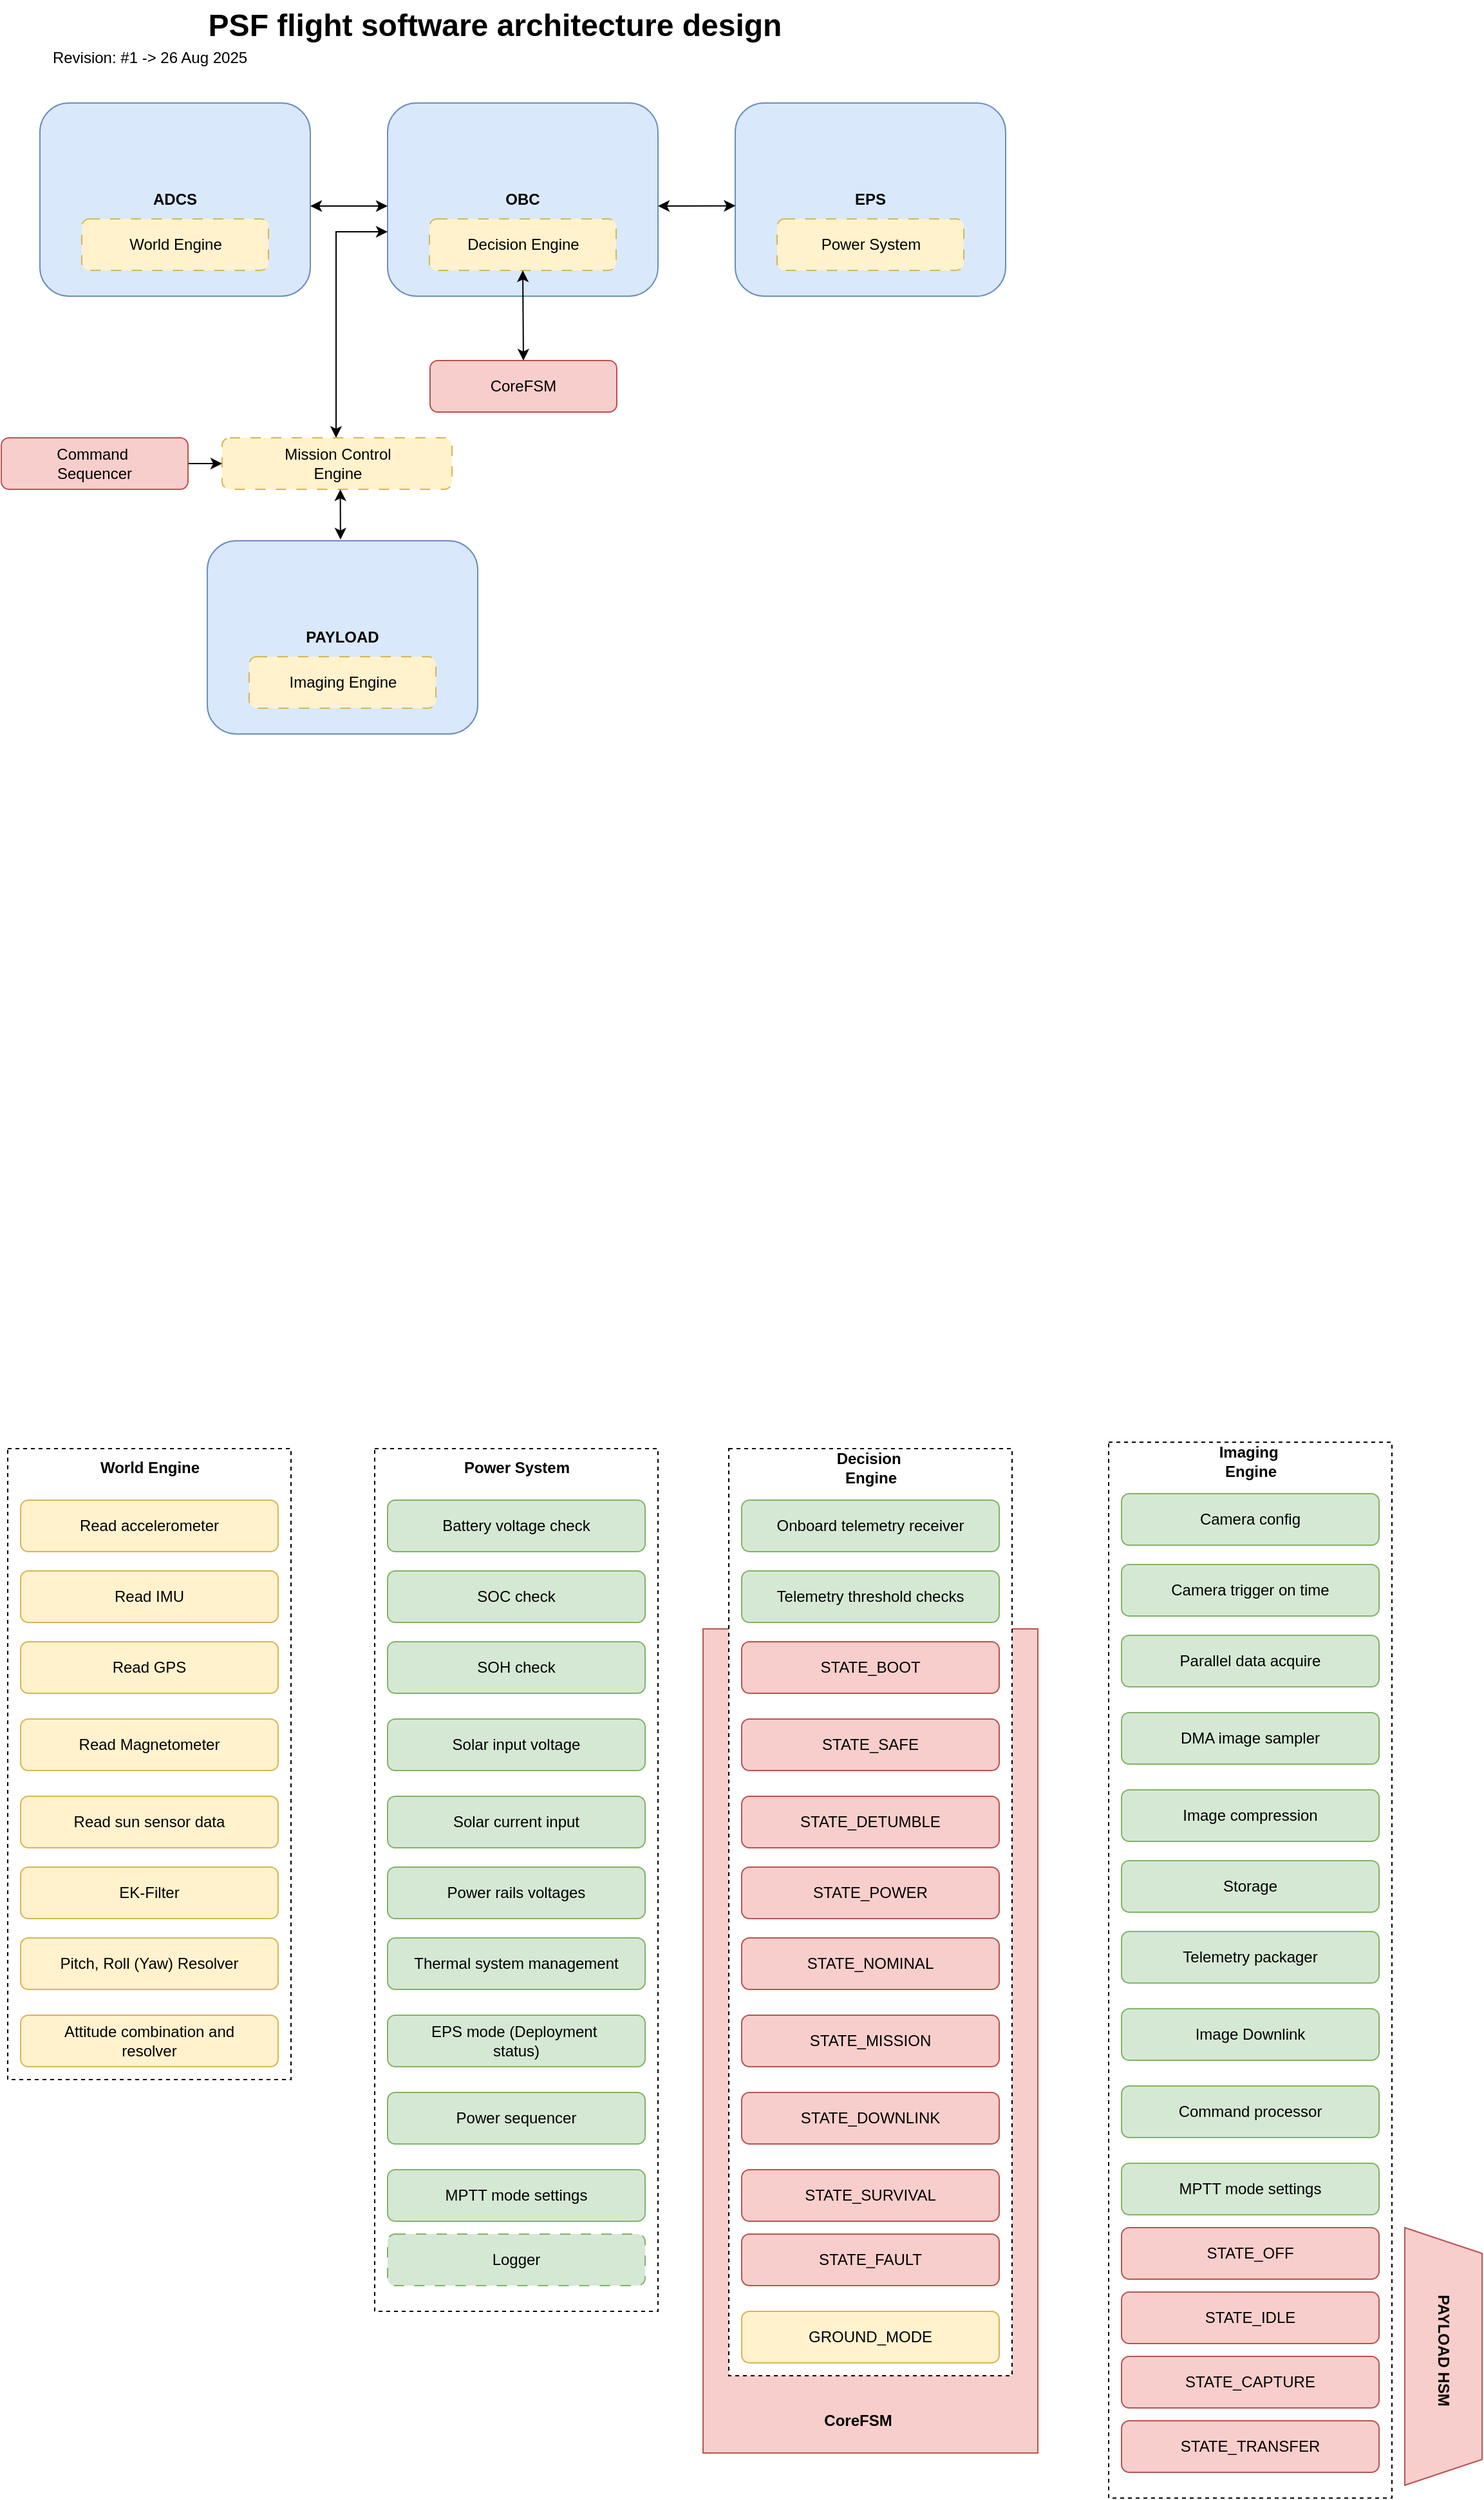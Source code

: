 <mxfile version="28.0.6">
  <diagram name="Page-1" id="FRkkPbEm9CwAqfSYTeEQ">
    <mxGraphModel dx="1426" dy="859" grid="1" gridSize="10" guides="1" tooltips="1" connect="1" arrows="1" fold="1" page="1" pageScale="1" pageWidth="850" pageHeight="1100" math="0" shadow="0">
      <root>
        <mxCell id="0" />
        <mxCell id="1" parent="0" />
        <mxCell id="jgiwaZmRZfAXH9g5tH43-1" value="PSF flight software architecture design" style="text;strokeColor=none;fillColor=none;html=1;fontSize=24;fontStyle=1;verticalAlign=middle;align=center;" vertex="1" parent="1">
          <mxGeometry x="353" y="40" width="100" height="40" as="geometry" />
        </mxCell>
        <mxCell id="jgiwaZmRZfAXH9g5tH43-2" value="Revision: #1 -&amp;gt; 26 Aug 2025" style="text;html=1;align=center;verticalAlign=middle;resizable=0;points=[];autosize=1;strokeColor=none;fillColor=none;" vertex="1" parent="1">
          <mxGeometry x="50" y="70" width="170" height="30" as="geometry" />
        </mxCell>
        <mxCell id="jgiwaZmRZfAXH9g5tH43-6" value="" style="group" vertex="1" connectable="0" parent="1">
          <mxGeometry x="50" y="120" width="210" height="150" as="geometry" />
        </mxCell>
        <mxCell id="jgiwaZmRZfAXH9g5tH43-8" value="" style="group" vertex="1" connectable="0" parent="jgiwaZmRZfAXH9g5tH43-6">
          <mxGeometry width="210" height="150" as="geometry" />
        </mxCell>
        <mxCell id="jgiwaZmRZfAXH9g5tH43-3" value="&lt;b&gt;ADCS&lt;/b&gt;" style="rounded=1;whiteSpace=wrap;html=1;fillColor=#dae8fc;strokeColor=#6c8ebf;" vertex="1" parent="jgiwaZmRZfAXH9g5tH43-8">
          <mxGeometry width="210" height="150" as="geometry" />
        </mxCell>
        <mxCell id="jgiwaZmRZfAXH9g5tH43-4" value="World Engine" style="rounded=1;whiteSpace=wrap;html=1;fillColor=#fff2cc;strokeColor=#d6b656;dashed=1;dashPattern=8 8;" vertex="1" parent="jgiwaZmRZfAXH9g5tH43-8">
          <mxGeometry x="32.5" y="90" width="145" height="40" as="geometry" />
        </mxCell>
        <mxCell id="jgiwaZmRZfAXH9g5tH43-9" value="" style="group" vertex="1" connectable="0" parent="1">
          <mxGeometry x="320" y="120" width="210" height="150" as="geometry" />
        </mxCell>
        <mxCell id="jgiwaZmRZfAXH9g5tH43-10" value="" style="group" vertex="1" connectable="0" parent="jgiwaZmRZfAXH9g5tH43-9">
          <mxGeometry width="210" height="150" as="geometry" />
        </mxCell>
        <mxCell id="jgiwaZmRZfAXH9g5tH43-11" value="&lt;b&gt;OBC&lt;/b&gt;" style="rounded=1;whiteSpace=wrap;html=1;fillColor=#dae8fc;strokeColor=#6c8ebf;" vertex="1" parent="jgiwaZmRZfAXH9g5tH43-10">
          <mxGeometry width="210" height="150" as="geometry" />
        </mxCell>
        <mxCell id="jgiwaZmRZfAXH9g5tH43-12" value="Decision Engine" style="rounded=1;whiteSpace=wrap;html=1;fillColor=#fff2cc;strokeColor=#d6b656;dashed=1;dashPattern=8 8;" vertex="1" parent="jgiwaZmRZfAXH9g5tH43-10">
          <mxGeometry x="32.5" y="90" width="145" height="40" as="geometry" />
        </mxCell>
        <mxCell id="jgiwaZmRZfAXH9g5tH43-13" value="" style="group" vertex="1" connectable="0" parent="1">
          <mxGeometry x="590" y="120" width="210" height="150" as="geometry" />
        </mxCell>
        <mxCell id="jgiwaZmRZfAXH9g5tH43-14" value="" style="group" vertex="1" connectable="0" parent="jgiwaZmRZfAXH9g5tH43-13">
          <mxGeometry width="210" height="150" as="geometry" />
        </mxCell>
        <mxCell id="jgiwaZmRZfAXH9g5tH43-15" value="&lt;b&gt;EPS&lt;/b&gt;" style="rounded=1;whiteSpace=wrap;html=1;fillColor=#dae8fc;strokeColor=#6c8ebf;" vertex="1" parent="jgiwaZmRZfAXH9g5tH43-14">
          <mxGeometry width="210" height="150" as="geometry" />
        </mxCell>
        <mxCell id="jgiwaZmRZfAXH9g5tH43-16" value="Power System" style="rounded=1;whiteSpace=wrap;html=1;fillColor=#fff2cc;strokeColor=#d6b656;dashed=1;dashPattern=8 8;" vertex="1" parent="jgiwaZmRZfAXH9g5tH43-14">
          <mxGeometry x="32.5" y="90" width="145" height="40" as="geometry" />
        </mxCell>
        <mxCell id="jgiwaZmRZfAXH9g5tH43-19" value="" style="endArrow=classic;startArrow=classic;html=1;rounded=0;entryX=0.001;entryY=0.532;entryDx=0;entryDy=0;entryPerimeter=0;" edge="1" parent="1" target="jgiwaZmRZfAXH9g5tH43-15">
          <mxGeometry width="50" height="50" relative="1" as="geometry">
            <mxPoint x="530" y="200" as="sourcePoint" />
            <mxPoint x="580" y="150" as="targetPoint" />
          </mxGeometry>
        </mxCell>
        <mxCell id="jgiwaZmRZfAXH9g5tH43-20" value="" style="endArrow=classic;startArrow=classic;html=1;rounded=0;entryX=0.001;entryY=0.532;entryDx=0;entryDy=0;entryPerimeter=0;" edge="1" parent="1">
          <mxGeometry width="50" height="50" relative="1" as="geometry">
            <mxPoint x="260" y="200" as="sourcePoint" />
            <mxPoint x="320" y="200" as="targetPoint" />
          </mxGeometry>
        </mxCell>
        <mxCell id="jgiwaZmRZfAXH9g5tH43-21" value="CoreFSM" style="rounded=1;whiteSpace=wrap;html=1;fillColor=#f8cecc;strokeColor=#b85450;" vertex="1" parent="1">
          <mxGeometry x="353" y="320" width="145" height="40" as="geometry" />
        </mxCell>
        <mxCell id="jgiwaZmRZfAXH9g5tH43-22" value="" style="endArrow=classic;startArrow=classic;html=1;rounded=0;entryX=0.5;entryY=0;entryDx=0;entryDy=0;" edge="1" parent="1" target="jgiwaZmRZfAXH9g5tH43-21">
          <mxGeometry width="50" height="50" relative="1" as="geometry">
            <mxPoint x="425.01" y="250" as="sourcePoint" />
            <mxPoint x="424.995" y="318" as="targetPoint" />
          </mxGeometry>
        </mxCell>
        <mxCell id="jgiwaZmRZfAXH9g5tH43-23" value="Mission Control&lt;div&gt;Engine&lt;/div&gt;" style="rounded=1;whiteSpace=wrap;html=1;fillColor=#fff2cc;strokeColor=#d6b656;dashed=1;dashPattern=8 8;" vertex="1" parent="1">
          <mxGeometry x="191.5" y="380" width="178.5" height="40" as="geometry" />
        </mxCell>
        <mxCell id="jgiwaZmRZfAXH9g5tH43-24" value="" style="group" vertex="1" connectable="0" parent="1">
          <mxGeometry x="180" y="460" width="210" height="150" as="geometry" />
        </mxCell>
        <mxCell id="jgiwaZmRZfAXH9g5tH43-25" value="" style="group" vertex="1" connectable="0" parent="jgiwaZmRZfAXH9g5tH43-24">
          <mxGeometry width="210" height="150" as="geometry" />
        </mxCell>
        <mxCell id="jgiwaZmRZfAXH9g5tH43-26" value="&lt;b&gt;PAYLOAD&lt;/b&gt;" style="rounded=1;whiteSpace=wrap;html=1;fillColor=#dae8fc;strokeColor=#6c8ebf;" vertex="1" parent="jgiwaZmRZfAXH9g5tH43-25">
          <mxGeometry width="210" height="150" as="geometry" />
        </mxCell>
        <mxCell id="jgiwaZmRZfAXH9g5tH43-27" value="Imaging Engine" style="rounded=1;whiteSpace=wrap;html=1;fillColor=#fff2cc;strokeColor=#d6b656;dashed=1;dashPattern=8 8;" vertex="1" parent="jgiwaZmRZfAXH9g5tH43-25">
          <mxGeometry x="32.5" y="90" width="145" height="40" as="geometry" />
        </mxCell>
        <mxCell id="jgiwaZmRZfAXH9g5tH43-29" value="" style="endArrow=classic;startArrow=classic;html=1;rounded=0;exitX=0;exitY=0.667;exitDx=0;exitDy=0;exitPerimeter=0;" edge="1" parent="1" source="jgiwaZmRZfAXH9g5tH43-11">
          <mxGeometry width="50" height="50" relative="1" as="geometry">
            <mxPoint x="319.76" y="361" as="sourcePoint" />
            <mxPoint x="280" y="380" as="targetPoint" />
            <Array as="points">
              <mxPoint x="280" y="220" />
            </Array>
          </mxGeometry>
        </mxCell>
        <mxCell id="jgiwaZmRZfAXH9g5tH43-30" value="" style="endArrow=classic;startArrow=classic;html=1;rounded=0;entryX=0.453;entryY=-0.009;entryDx=0;entryDy=0;entryPerimeter=0;exitX=0.502;exitY=1.014;exitDx=0;exitDy=0;exitPerimeter=0;" edge="1" parent="1">
          <mxGeometry width="50" height="50" relative="1" as="geometry">
            <mxPoint x="283.3" y="420" as="sourcePoint" />
            <mxPoint x="283.43" y="459" as="targetPoint" />
          </mxGeometry>
        </mxCell>
        <mxCell id="jgiwaZmRZfAXH9g5tH43-54" value="" style="edgeStyle=orthogonalEdgeStyle;rounded=0;orthogonalLoop=1;jettySize=auto;html=1;" edge="1" parent="1" source="jgiwaZmRZfAXH9g5tH43-53" target="jgiwaZmRZfAXH9g5tH43-23">
          <mxGeometry relative="1" as="geometry" />
        </mxCell>
        <mxCell id="jgiwaZmRZfAXH9g5tH43-53" value="Command&amp;nbsp;&lt;div&gt;Sequencer&lt;/div&gt;" style="rounded=1;whiteSpace=wrap;html=1;fillColor=#f8cecc;strokeColor=#b85450;" vertex="1" parent="1">
          <mxGeometry x="20" y="380" width="145" height="40" as="geometry" />
        </mxCell>
        <mxCell id="jgiwaZmRZfAXH9g5tH43-77" value="" style="group" vertex="1" connectable="0" parent="1">
          <mxGeometry x="25" y="1165" width="220" height="490" as="geometry" />
        </mxCell>
        <mxCell id="jgiwaZmRZfAXH9g5tH43-78" value="" style="whiteSpace=wrap;html=1;dashed=1;" vertex="1" parent="jgiwaZmRZfAXH9g5tH43-77">
          <mxGeometry width="220" height="490" as="geometry" />
        </mxCell>
        <mxCell id="jgiwaZmRZfAXH9g5tH43-79" value="Read accelerometer" style="rounded=1;whiteSpace=wrap;html=1;fillColor=#fff2cc;strokeColor=#d6b656;" vertex="1" parent="jgiwaZmRZfAXH9g5tH43-77">
          <mxGeometry x="10" y="40" width="200" height="40" as="geometry" />
        </mxCell>
        <mxCell id="jgiwaZmRZfAXH9g5tH43-80" value="&lt;span style=&quot;text-wrap-mode: wrap;&quot;&gt;&lt;b&gt;World Engine&lt;/b&gt;&lt;/span&gt;" style="text;html=1;align=center;verticalAlign=middle;resizable=0;points=[];autosize=1;strokeColor=none;fillColor=none;" vertex="1" parent="jgiwaZmRZfAXH9g5tH43-77">
          <mxGeometry x="60" width="100" height="30" as="geometry" />
        </mxCell>
        <mxCell id="jgiwaZmRZfAXH9g5tH43-81" value="Read IMU" style="rounded=1;whiteSpace=wrap;html=1;fillColor=#fff2cc;strokeColor=#d6b656;" vertex="1" parent="jgiwaZmRZfAXH9g5tH43-77">
          <mxGeometry x="10" y="95" width="200" height="40" as="geometry" />
        </mxCell>
        <mxCell id="jgiwaZmRZfAXH9g5tH43-82" value="Read GPS" style="rounded=1;whiteSpace=wrap;html=1;fillColor=#fff2cc;strokeColor=#d6b656;" vertex="1" parent="jgiwaZmRZfAXH9g5tH43-77">
          <mxGeometry x="10" y="150" width="200" height="40" as="geometry" />
        </mxCell>
        <mxCell id="jgiwaZmRZfAXH9g5tH43-83" value="Read Magnetometer" style="rounded=1;whiteSpace=wrap;html=1;fillColor=#fff2cc;strokeColor=#d6b656;" vertex="1" parent="jgiwaZmRZfAXH9g5tH43-77">
          <mxGeometry x="10" y="210" width="200" height="40" as="geometry" />
        </mxCell>
        <mxCell id="jgiwaZmRZfAXH9g5tH43-84" value="Read sun sensor data" style="rounded=1;whiteSpace=wrap;html=1;fillColor=#fff2cc;strokeColor=#d6b656;" vertex="1" parent="jgiwaZmRZfAXH9g5tH43-77">
          <mxGeometry x="10" y="270" width="200" height="40" as="geometry" />
        </mxCell>
        <mxCell id="jgiwaZmRZfAXH9g5tH43-85" value="EK-Filter" style="rounded=1;whiteSpace=wrap;html=1;fillColor=#fff2cc;strokeColor=#d6b656;" vertex="1" parent="jgiwaZmRZfAXH9g5tH43-77">
          <mxGeometry x="10" y="325" width="200" height="40" as="geometry" />
        </mxCell>
        <mxCell id="jgiwaZmRZfAXH9g5tH43-86" value="Pitch, Roll (Yaw) Resolver" style="rounded=1;whiteSpace=wrap;html=1;fillColor=#fff2cc;strokeColor=#d6b656;" vertex="1" parent="jgiwaZmRZfAXH9g5tH43-77">
          <mxGeometry x="10" y="380" width="200" height="40" as="geometry" />
        </mxCell>
        <mxCell id="jgiwaZmRZfAXH9g5tH43-87" value="Attitude combination and&lt;div&gt;resolver&lt;/div&gt;" style="rounded=1;whiteSpace=wrap;html=1;fillColor=#fff2cc;strokeColor=#d6b656;" vertex="1" parent="jgiwaZmRZfAXH9g5tH43-77">
          <mxGeometry x="10" y="440" width="200" height="40" as="geometry" />
        </mxCell>
        <mxCell id="jgiwaZmRZfAXH9g5tH43-88" value="" style="group" vertex="1" connectable="0" parent="1">
          <mxGeometry x="310" y="1165" width="220" height="670" as="geometry" />
        </mxCell>
        <mxCell id="jgiwaZmRZfAXH9g5tH43-89" value="" style="whiteSpace=wrap;html=1;dashed=1;container=0;" vertex="1" parent="jgiwaZmRZfAXH9g5tH43-88">
          <mxGeometry width="220" height="670" as="geometry" />
        </mxCell>
        <mxCell id="jgiwaZmRZfAXH9g5tH43-90" value="Battery voltage check" style="rounded=1;whiteSpace=wrap;html=1;fillColor=#d5e8d4;strokeColor=#82b366;container=0;" vertex="1" parent="jgiwaZmRZfAXH9g5tH43-88">
          <mxGeometry x="10" y="40" width="200" height="40" as="geometry" />
        </mxCell>
        <mxCell id="jgiwaZmRZfAXH9g5tH43-91" value="&lt;span style=&quot;text-wrap-mode: wrap;&quot;&gt;&lt;b&gt;Power System&lt;/b&gt;&lt;/span&gt;" style="text;html=1;align=center;verticalAlign=middle;resizable=0;points=[];autosize=1;strokeColor=none;fillColor=none;container=0;" vertex="1" parent="jgiwaZmRZfAXH9g5tH43-88">
          <mxGeometry x="55" width="110" height="30" as="geometry" />
        </mxCell>
        <mxCell id="jgiwaZmRZfAXH9g5tH43-92" value="SOC check" style="rounded=1;whiteSpace=wrap;html=1;fillColor=#d5e8d4;strokeColor=#82b366;container=0;" vertex="1" parent="jgiwaZmRZfAXH9g5tH43-88">
          <mxGeometry x="10" y="95" width="200" height="40" as="geometry" />
        </mxCell>
        <mxCell id="jgiwaZmRZfAXH9g5tH43-93" value="SOH check" style="rounded=1;whiteSpace=wrap;html=1;fillColor=#d5e8d4;strokeColor=#82b366;container=0;" vertex="1" parent="jgiwaZmRZfAXH9g5tH43-88">
          <mxGeometry x="10" y="150" width="200" height="40" as="geometry" />
        </mxCell>
        <mxCell id="jgiwaZmRZfAXH9g5tH43-94" value="Solar input voltage" style="rounded=1;whiteSpace=wrap;html=1;fillColor=#d5e8d4;strokeColor=#82b366;container=0;" vertex="1" parent="jgiwaZmRZfAXH9g5tH43-88">
          <mxGeometry x="10" y="210" width="200" height="40" as="geometry" />
        </mxCell>
        <mxCell id="jgiwaZmRZfAXH9g5tH43-95" value="Solar current input" style="rounded=1;whiteSpace=wrap;html=1;fillColor=#d5e8d4;strokeColor=#82b366;container=0;" vertex="1" parent="jgiwaZmRZfAXH9g5tH43-88">
          <mxGeometry x="10" y="270" width="200" height="40" as="geometry" />
        </mxCell>
        <mxCell id="jgiwaZmRZfAXH9g5tH43-96" value="Power rails voltages" style="rounded=1;whiteSpace=wrap;html=1;fillColor=#d5e8d4;strokeColor=#82b366;container=0;" vertex="1" parent="jgiwaZmRZfAXH9g5tH43-88">
          <mxGeometry x="10" y="325" width="200" height="40" as="geometry" />
        </mxCell>
        <mxCell id="jgiwaZmRZfAXH9g5tH43-97" value="Thermal system management" style="rounded=1;whiteSpace=wrap;html=1;fillColor=#d5e8d4;strokeColor=#82b366;container=0;" vertex="1" parent="jgiwaZmRZfAXH9g5tH43-88">
          <mxGeometry x="10" y="380" width="200" height="40" as="geometry" />
        </mxCell>
        <mxCell id="jgiwaZmRZfAXH9g5tH43-98" value="EPS mode (Deployment&amp;nbsp;&lt;div&gt;status)&lt;/div&gt;" style="rounded=1;whiteSpace=wrap;html=1;fillColor=#d5e8d4;strokeColor=#82b366;container=0;" vertex="1" parent="jgiwaZmRZfAXH9g5tH43-88">
          <mxGeometry x="10" y="440" width="200" height="40" as="geometry" />
        </mxCell>
        <mxCell id="jgiwaZmRZfAXH9g5tH43-99" value="Power sequencer" style="rounded=1;whiteSpace=wrap;html=1;fillColor=#d5e8d4;strokeColor=#82b366;container=0;" vertex="1" parent="jgiwaZmRZfAXH9g5tH43-88">
          <mxGeometry x="10" y="500" width="200" height="40" as="geometry" />
        </mxCell>
        <mxCell id="jgiwaZmRZfAXH9g5tH43-100" value="MPTT mode settings" style="rounded=1;whiteSpace=wrap;html=1;fillColor=#d5e8d4;strokeColor=#82b366;container=0;" vertex="1" parent="jgiwaZmRZfAXH9g5tH43-88">
          <mxGeometry x="10" y="560" width="200" height="40" as="geometry" />
        </mxCell>
        <mxCell id="jgiwaZmRZfAXH9g5tH43-101" value="Logger" style="rounded=1;whiteSpace=wrap;html=1;fillColor=#d5e8d4;strokeColor=#82b366;container=0;dashed=1;dashPattern=8 8;" vertex="1" parent="jgiwaZmRZfAXH9g5tH43-88">
          <mxGeometry x="10" y="610" width="200" height="40" as="geometry" />
        </mxCell>
        <mxCell id="jgiwaZmRZfAXH9g5tH43-117" value="" style="group" vertex="1" connectable="0" parent="1">
          <mxGeometry x="565" y="1160" width="260" height="785" as="geometry" />
        </mxCell>
        <mxCell id="jgiwaZmRZfAXH9g5tH43-76" value="" style="whiteSpace=wrap;html=1;fillColor=#f8cecc;strokeColor=#b85450;" vertex="1" parent="jgiwaZmRZfAXH9g5tH43-117">
          <mxGeometry y="145" width="260" height="640" as="geometry" />
        </mxCell>
        <mxCell id="jgiwaZmRZfAXH9g5tH43-102" value="" style="whiteSpace=wrap;html=1;dashed=1;container=0;" vertex="1" parent="jgiwaZmRZfAXH9g5tH43-117">
          <mxGeometry x="20" y="5" width="220" height="720" as="geometry" />
        </mxCell>
        <mxCell id="jgiwaZmRZfAXH9g5tH43-103" value="Onboard telemetry receiver" style="rounded=1;whiteSpace=wrap;html=1;fillColor=#d5e8d4;strokeColor=#82b366;container=0;" vertex="1" parent="jgiwaZmRZfAXH9g5tH43-117">
          <mxGeometry x="30" y="45" width="200" height="40" as="geometry" />
        </mxCell>
        <mxCell id="jgiwaZmRZfAXH9g5tH43-104" value="&lt;span style=&quot;text-wrap-mode: wrap;&quot;&gt;&lt;b&gt;Decision&amp;nbsp;&lt;/b&gt;&lt;/span&gt;&lt;div&gt;&lt;span style=&quot;text-wrap-mode: wrap;&quot;&gt;&lt;b&gt;Engine&lt;/b&gt;&lt;/span&gt;&lt;/div&gt;" style="text;html=1;align=center;verticalAlign=middle;resizable=0;points=[];autosize=1;strokeColor=none;fillColor=none;container=0;" vertex="1" parent="jgiwaZmRZfAXH9g5tH43-117">
          <mxGeometry x="90" width="80" height="40" as="geometry" />
        </mxCell>
        <mxCell id="jgiwaZmRZfAXH9g5tH43-105" value="Telemetry threshold checks" style="rounded=1;whiteSpace=wrap;html=1;fillColor=#d5e8d4;strokeColor=#82b366;container=0;" vertex="1" parent="jgiwaZmRZfAXH9g5tH43-117">
          <mxGeometry x="30" y="100" width="200" height="40" as="geometry" />
        </mxCell>
        <mxCell id="jgiwaZmRZfAXH9g5tH43-106" value="STATE_BOOT" style="rounded=1;whiteSpace=wrap;html=1;fillColor=#f8cecc;strokeColor=#b85450;container=0;" vertex="1" parent="jgiwaZmRZfAXH9g5tH43-117">
          <mxGeometry x="30" y="155" width="200" height="40" as="geometry" />
        </mxCell>
        <mxCell id="jgiwaZmRZfAXH9g5tH43-107" value="STATE_SAFE" style="rounded=1;whiteSpace=wrap;html=1;fillColor=#f8cecc;strokeColor=#b85450;container=0;" vertex="1" parent="jgiwaZmRZfAXH9g5tH43-117">
          <mxGeometry x="30" y="215" width="200" height="40" as="geometry" />
        </mxCell>
        <mxCell id="jgiwaZmRZfAXH9g5tH43-108" value="STATE_DETUMBLE" style="rounded=1;whiteSpace=wrap;html=1;fillColor=#f8cecc;strokeColor=#b85450;container=0;" vertex="1" parent="jgiwaZmRZfAXH9g5tH43-117">
          <mxGeometry x="30" y="275" width="200" height="40" as="geometry" />
        </mxCell>
        <mxCell id="jgiwaZmRZfAXH9g5tH43-109" value="STATE_POWER" style="rounded=1;whiteSpace=wrap;html=1;fillColor=#f8cecc;strokeColor=#b85450;container=0;" vertex="1" parent="jgiwaZmRZfAXH9g5tH43-117">
          <mxGeometry x="30" y="330" width="200" height="40" as="geometry" />
        </mxCell>
        <mxCell id="jgiwaZmRZfAXH9g5tH43-110" value="STATE_NOMINAL" style="rounded=1;whiteSpace=wrap;html=1;fillColor=#f8cecc;strokeColor=#b85450;container=0;" vertex="1" parent="jgiwaZmRZfAXH9g5tH43-117">
          <mxGeometry x="30" y="385" width="200" height="40" as="geometry" />
        </mxCell>
        <mxCell id="jgiwaZmRZfAXH9g5tH43-111" value="STATE_MISSION" style="rounded=1;whiteSpace=wrap;html=1;fillColor=#f8cecc;strokeColor=#b85450;container=0;" vertex="1" parent="jgiwaZmRZfAXH9g5tH43-117">
          <mxGeometry x="30" y="445" width="200" height="40" as="geometry" />
        </mxCell>
        <mxCell id="jgiwaZmRZfAXH9g5tH43-112" value="STATE_DOWNLINK" style="rounded=1;whiteSpace=wrap;html=1;fillColor=#f8cecc;strokeColor=#b85450;container=0;" vertex="1" parent="jgiwaZmRZfAXH9g5tH43-117">
          <mxGeometry x="30" y="505" width="200" height="40" as="geometry" />
        </mxCell>
        <mxCell id="jgiwaZmRZfAXH9g5tH43-113" value="STATE_SURVIVAL" style="rounded=1;whiteSpace=wrap;html=1;fillColor=#f8cecc;strokeColor=#b85450;container=0;" vertex="1" parent="jgiwaZmRZfAXH9g5tH43-117">
          <mxGeometry x="30" y="565" width="200" height="40" as="geometry" />
        </mxCell>
        <mxCell id="jgiwaZmRZfAXH9g5tH43-114" value="STATE_FAULT" style="rounded=1;whiteSpace=wrap;html=1;fillColor=#f8cecc;strokeColor=#b85450;container=0;" vertex="1" parent="jgiwaZmRZfAXH9g5tH43-117">
          <mxGeometry x="30" y="615" width="200" height="40" as="geometry" />
        </mxCell>
        <mxCell id="jgiwaZmRZfAXH9g5tH43-115" value="GROUND_MODE" style="rounded=1;whiteSpace=wrap;html=1;fillColor=#fff2cc;strokeColor=#d6b656;container=0;" vertex="1" parent="jgiwaZmRZfAXH9g5tH43-117">
          <mxGeometry x="30" y="675" width="200" height="40" as="geometry" />
        </mxCell>
        <mxCell id="jgiwaZmRZfAXH9g5tH43-116" value="&lt;b&gt;CoreFSM&lt;/b&gt;" style="text;html=1;align=center;verticalAlign=middle;resizable=0;points=[];autosize=1;strokeColor=none;fillColor=none;" vertex="1" parent="jgiwaZmRZfAXH9g5tH43-117">
          <mxGeometry x="80" y="745" width="80" height="30" as="geometry" />
        </mxCell>
        <mxCell id="jgiwaZmRZfAXH9g5tH43-119" value="" style="whiteSpace=wrap;html=1;dashed=1;container=0;" vertex="1" parent="1">
          <mxGeometry x="880" y="1160" width="220" height="820" as="geometry" />
        </mxCell>
        <mxCell id="jgiwaZmRZfAXH9g5tH43-120" value="Camera config" style="rounded=1;whiteSpace=wrap;html=1;fillColor=#d5e8d4;strokeColor=#82b366;container=0;" vertex="1" parent="1">
          <mxGeometry x="890" y="1200" width="200" height="40" as="geometry" />
        </mxCell>
        <mxCell id="jgiwaZmRZfAXH9g5tH43-121" value="&lt;span style=&quot;text-wrap-mode: wrap;&quot;&gt;&lt;b&gt;Imaging&amp;nbsp;&lt;/b&gt;&lt;/span&gt;&lt;div&gt;&lt;span style=&quot;text-wrap-mode: wrap;&quot;&gt;&lt;b&gt;Engine&lt;/b&gt;&lt;/span&gt;&lt;/div&gt;" style="text;html=1;align=center;verticalAlign=middle;resizable=0;points=[];autosize=1;strokeColor=none;fillColor=none;container=0;" vertex="1" parent="1">
          <mxGeometry x="955" y="1155" width="70" height="40" as="geometry" />
        </mxCell>
        <mxCell id="jgiwaZmRZfAXH9g5tH43-122" value="Camera trigger on time" style="rounded=1;whiteSpace=wrap;html=1;fillColor=#d5e8d4;strokeColor=#82b366;container=0;" vertex="1" parent="1">
          <mxGeometry x="890" y="1255" width="200" height="40" as="geometry" />
        </mxCell>
        <mxCell id="jgiwaZmRZfAXH9g5tH43-123" value="Parallel data acquire" style="rounded=1;whiteSpace=wrap;html=1;fillColor=#d5e8d4;strokeColor=#82b366;container=0;" vertex="1" parent="1">
          <mxGeometry x="890" y="1310" width="200" height="40" as="geometry" />
        </mxCell>
        <mxCell id="jgiwaZmRZfAXH9g5tH43-124" value="DMA image sampler" style="rounded=1;whiteSpace=wrap;html=1;fillColor=#d5e8d4;strokeColor=#82b366;container=0;" vertex="1" parent="1">
          <mxGeometry x="890" y="1370" width="200" height="40" as="geometry" />
        </mxCell>
        <mxCell id="jgiwaZmRZfAXH9g5tH43-125" value="Image compression" style="rounded=1;whiteSpace=wrap;html=1;fillColor=#d5e8d4;strokeColor=#82b366;container=0;" vertex="1" parent="1">
          <mxGeometry x="890" y="1430" width="200" height="40" as="geometry" />
        </mxCell>
        <mxCell id="jgiwaZmRZfAXH9g5tH43-126" value="Storage" style="rounded=1;whiteSpace=wrap;html=1;fillColor=#d5e8d4;strokeColor=#82b366;container=0;" vertex="1" parent="1">
          <mxGeometry x="890" y="1485" width="200" height="40" as="geometry" />
        </mxCell>
        <mxCell id="jgiwaZmRZfAXH9g5tH43-127" value="Telemetry packager" style="rounded=1;whiteSpace=wrap;html=1;fillColor=#d5e8d4;strokeColor=#82b366;container=0;" vertex="1" parent="1">
          <mxGeometry x="890" y="1540" width="200" height="40" as="geometry" />
        </mxCell>
        <mxCell id="jgiwaZmRZfAXH9g5tH43-128" value="Image Downlink" style="rounded=1;whiteSpace=wrap;html=1;fillColor=#d5e8d4;strokeColor=#82b366;container=0;" vertex="1" parent="1">
          <mxGeometry x="890" y="1600" width="200" height="40" as="geometry" />
        </mxCell>
        <mxCell id="jgiwaZmRZfAXH9g5tH43-129" value="Command processor" style="rounded=1;whiteSpace=wrap;html=1;fillColor=#d5e8d4;strokeColor=#82b366;container=0;" vertex="1" parent="1">
          <mxGeometry x="890" y="1660" width="200" height="40" as="geometry" />
        </mxCell>
        <mxCell id="jgiwaZmRZfAXH9g5tH43-130" value="MPTT mode settings" style="rounded=1;whiteSpace=wrap;html=1;fillColor=#d5e8d4;strokeColor=#82b366;container=0;" vertex="1" parent="1">
          <mxGeometry x="890" y="1720" width="200" height="40" as="geometry" />
        </mxCell>
        <mxCell id="jgiwaZmRZfAXH9g5tH43-131" value="STATE_OFF" style="rounded=1;whiteSpace=wrap;html=1;fillColor=#f8cecc;strokeColor=#b85450;container=0;" vertex="1" parent="1">
          <mxGeometry x="890" y="1770" width="200" height="40" as="geometry" />
        </mxCell>
        <mxCell id="jgiwaZmRZfAXH9g5tH43-132" value="STATE_IDLE" style="rounded=1;whiteSpace=wrap;html=1;fillColor=#f8cecc;strokeColor=#b85450;container=0;" vertex="1" parent="1">
          <mxGeometry x="890" y="1820" width="200" height="40" as="geometry" />
        </mxCell>
        <mxCell id="jgiwaZmRZfAXH9g5tH43-133" value="STATE_CAPTURE" style="rounded=1;whiteSpace=wrap;html=1;fillColor=#f8cecc;strokeColor=#b85450;container=0;" vertex="1" parent="1">
          <mxGeometry x="890" y="1870" width="200" height="40" as="geometry" />
        </mxCell>
        <mxCell id="jgiwaZmRZfAXH9g5tH43-134" value="STATE_TRANSFER" style="rounded=1;whiteSpace=wrap;html=1;fillColor=#f8cecc;strokeColor=#b85450;container=0;" vertex="1" parent="1">
          <mxGeometry x="890" y="1920" width="200" height="40" as="geometry" />
        </mxCell>
        <mxCell id="jgiwaZmRZfAXH9g5tH43-135" value="" style="shape=trapezoid;perimeter=trapezoidPerimeter;whiteSpace=wrap;html=1;fixedSize=1;direction=south;fillColor=#f8cecc;strokeColor=#b85450;" vertex="1" parent="1">
          <mxGeometry x="1110" y="1770" width="60" height="200" as="geometry" />
        </mxCell>
        <mxCell id="jgiwaZmRZfAXH9g5tH43-136" value="PAYLOAD HSM" style="text;html=1;align=center;verticalAlign=middle;resizable=0;points=[];autosize=1;strokeColor=none;fillColor=none;rotation=90;fontStyle=1" vertex="1" parent="1">
          <mxGeometry x="1085" y="1850" width="110" height="30" as="geometry" />
        </mxCell>
      </root>
    </mxGraphModel>
  </diagram>
</mxfile>
